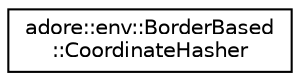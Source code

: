 digraph "Graphical Class Hierarchy"
{
 // LATEX_PDF_SIZE
  edge [fontname="Helvetica",fontsize="10",labelfontname="Helvetica",labelfontsize="10"];
  node [fontname="Helvetica",fontsize="10",shape=record];
  rankdir="LR";
  Node0 [label="adore::env::BorderBased\l::CoordinateHasher",height=0.2,width=0.4,color="black", fillcolor="white", style="filled",URL="$structadore_1_1env_1_1BorderBased_1_1CoordinateHasher.html",tooltip="a functor, which hashes a Coordinate object -> std::unordered_set<Coordinate,CoordinateHasher> amap(0..."];
}
